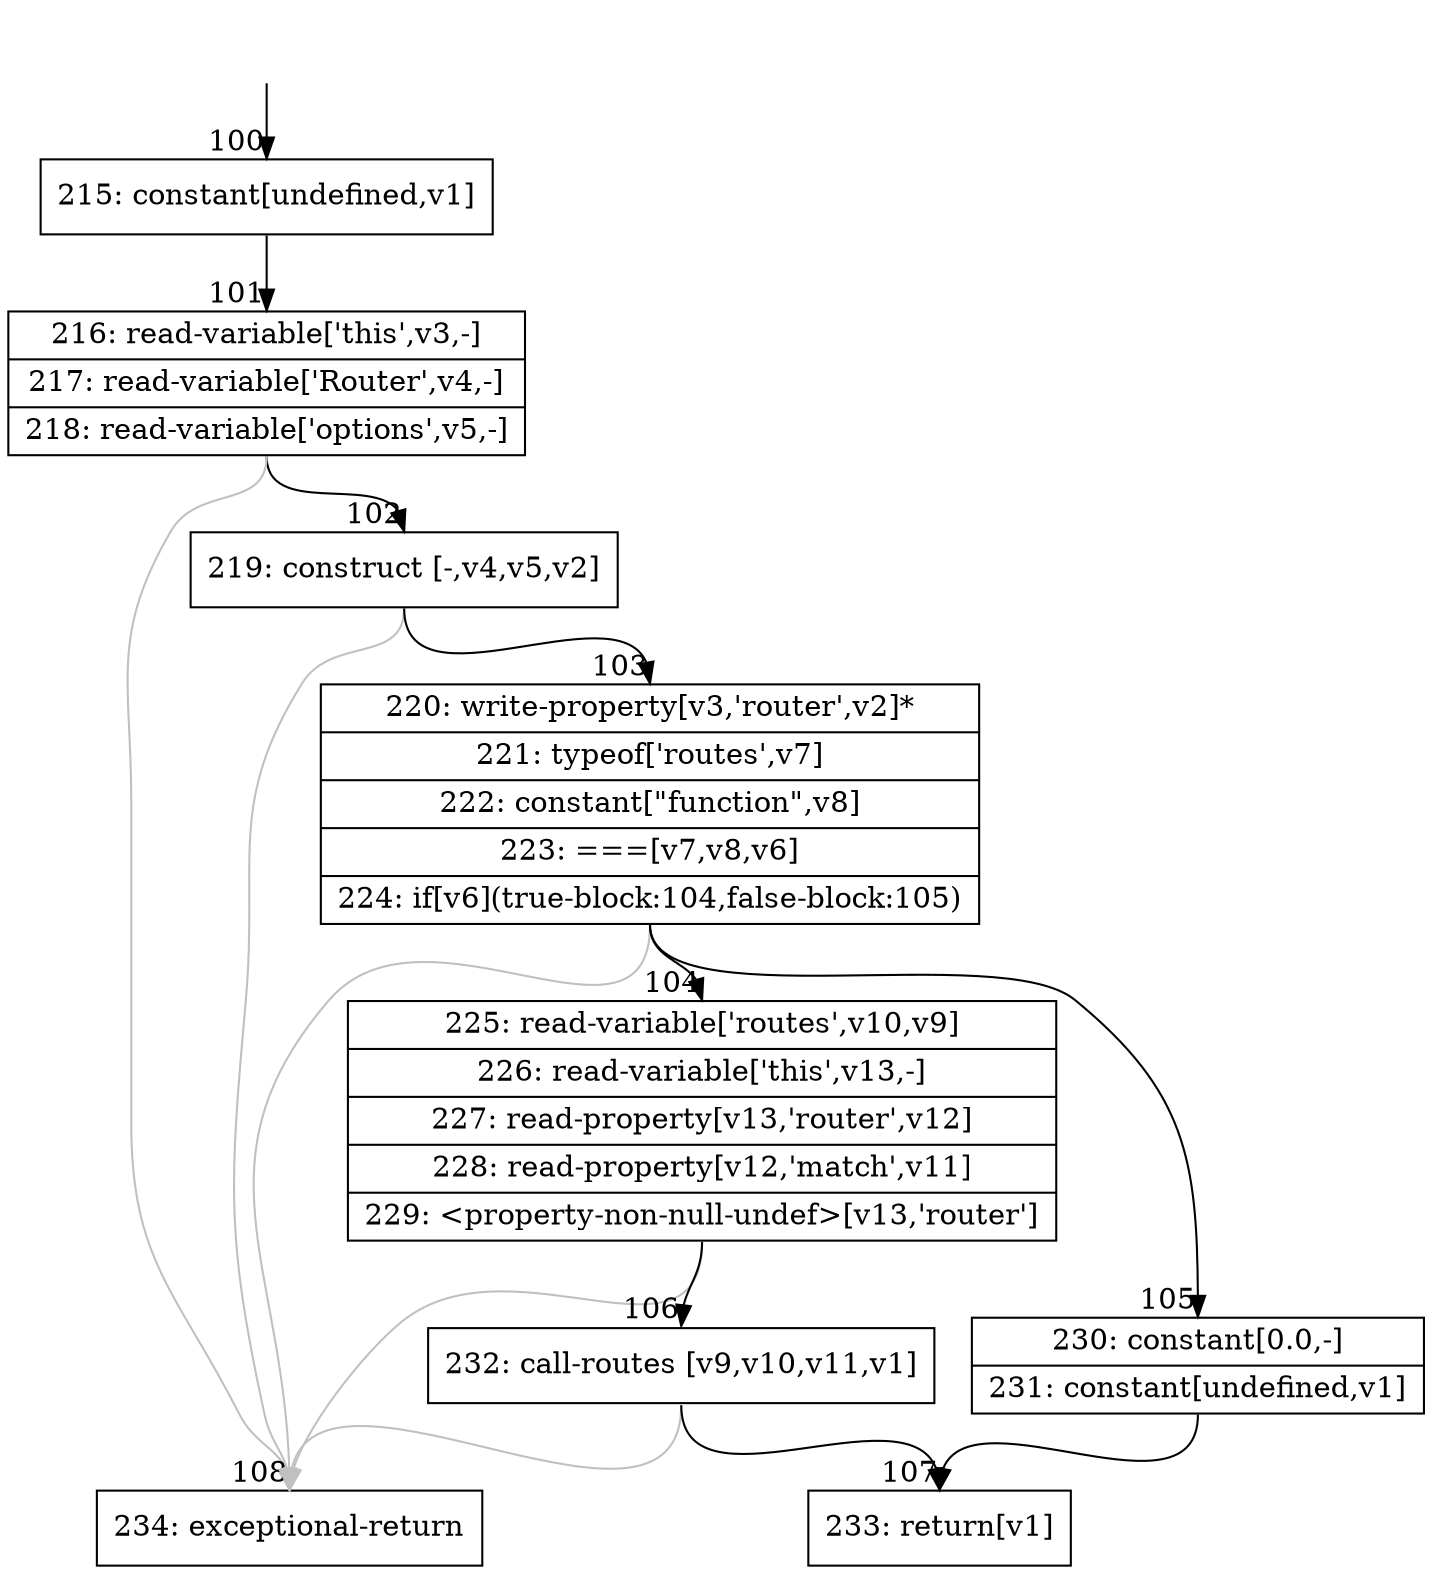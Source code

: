 digraph {
rankdir="TD"
BB_entry16[shape=none,label=""];
BB_entry16 -> BB100 [tailport=s, headport=n, headlabel="    100"]
BB100 [shape=record label="{215: constant[undefined,v1]}" ] 
BB100 -> BB101 [tailport=s, headport=n, headlabel="      101"]
BB101 [shape=record label="{216: read-variable['this',v3,-]|217: read-variable['Router',v4,-]|218: read-variable['options',v5,-]}" ] 
BB101 -> BB102 [tailport=s, headport=n, headlabel="      102"]
BB101 -> BB108 [tailport=s, headport=n, color=gray, headlabel="      108"]
BB102 [shape=record label="{219: construct [-,v4,v5,v2]}" ] 
BB102 -> BB103 [tailport=s, headport=n, headlabel="      103"]
BB102 -> BB108 [tailport=s, headport=n, color=gray]
BB103 [shape=record label="{220: write-property[v3,'router',v2]*|221: typeof['routes',v7]|222: constant[\"function\",v8]|223: ===[v7,v8,v6]|224: if[v6](true-block:104,false-block:105)}" ] 
BB103 -> BB104 [tailport=s, headport=n, headlabel="      104"]
BB103 -> BB105 [tailport=s, headport=n, headlabel="      105"]
BB103 -> BB108 [tailport=s, headport=n, color=gray]
BB104 [shape=record label="{225: read-variable['routes',v10,v9]|226: read-variable['this',v13,-]|227: read-property[v13,'router',v12]|228: read-property[v12,'match',v11]|229: \<property-non-null-undef\>[v13,'router']}" ] 
BB104 -> BB106 [tailport=s, headport=n, headlabel="      106"]
BB104 -> BB108 [tailport=s, headport=n, color=gray]
BB105 [shape=record label="{230: constant[0.0,-]|231: constant[undefined,v1]}" ] 
BB105 -> BB107 [tailport=s, headport=n, headlabel="      107"]
BB106 [shape=record label="{232: call-routes [v9,v10,v11,v1]}" ] 
BB106 -> BB107 [tailport=s, headport=n]
BB106 -> BB108 [tailport=s, headport=n, color=gray]
BB107 [shape=record label="{233: return[v1]}" ] 
BB108 [shape=record label="{234: exceptional-return}" ] 
//#$~ 123
}
